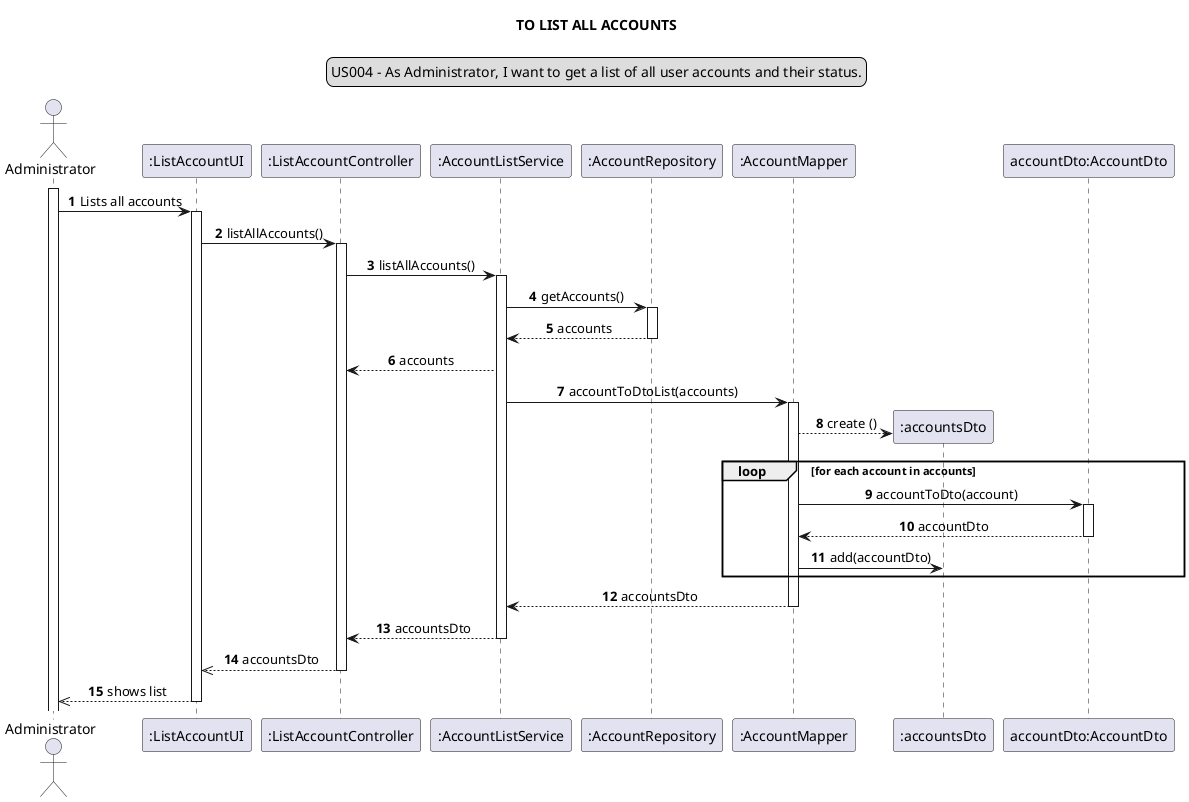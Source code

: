 @startuml
skinparam sequenceMessageAlign center
title TO LIST ALL ACCOUNTS
legend top
US004 - As Administrator, I want to get a list of all user accounts and their status.
end legend
autonumber
actor Administrator
participant ":ListAccountUI" as ui
participant ":ListAccountController" as controller
participant ":AccountListService" as Aservice
participant ":AccountRepository" as rep
participant ":AccountMapper" as map
participant ":accountsDto" as accountsDto
participant ":accountsDto" as accountsDto
participant "accountDto:AccountDto" as accountDto

activate Administrator
Administrator -> ui: Lists all accounts
activate ui
ui -> controller: listAllAccounts()
activate controller
controller -> Aservice: listAllAccounts()
activate Aservice
Aservice -> rep: getAccounts()
activate rep
rep --> Aservice: accounts
deactivate rep
Aservice --> controller: accounts
Aservice -> map : accountToDtoList(accounts)
create "accountsDto"
activate map
map --> accountsDto: create ()

loop for each account in accounts
map -> accountDto:  accountToDto(account)
activate accountDto
accountDto --> map : accountDto
deactivate accountDto
map -> accountsDto: add(accountDto)
end loop

map --> Aservice : accountsDto
deactivate map
Aservice --> controller: accountsDto


deactivate Aservice
controller -->> ui: accountsDto
deactivate controller
ui -->>Administrator: shows list
deactivate ui

@enduml
